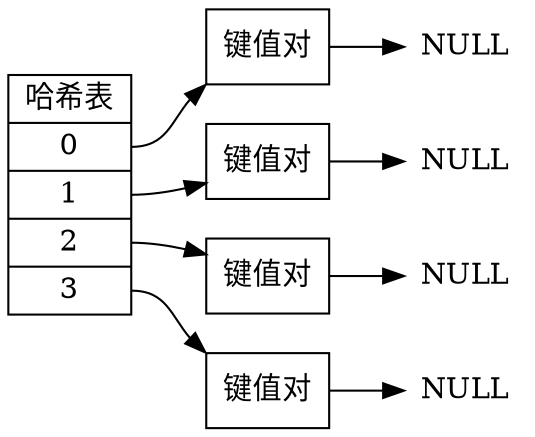 digraph {

    rankdir = LR;

    //

    node [shape = record];

    table [label = " <head> 哈希表 | <0> 0 | <1> 1 | <2> 2 | <3> 3 "];

    kv0 [label = "<head> 键值对 "];
    kv1 [label = "<head> 键值对 "];
    kv2 [label = "<head> 键值对 "];
    kv3 [label = "<head> 键值对 "];

    //

    node [shape = plaintext, label = "NULL"];

    null0;
    null1;
    null2;
    null3;

    //

    table:0 -> kv0:head -> null0;
    table:1 -> kv1:head -> null1;
    table:2 -> kv2:head -> null2;
    table:3 -> kv3:head -> null3;
}
